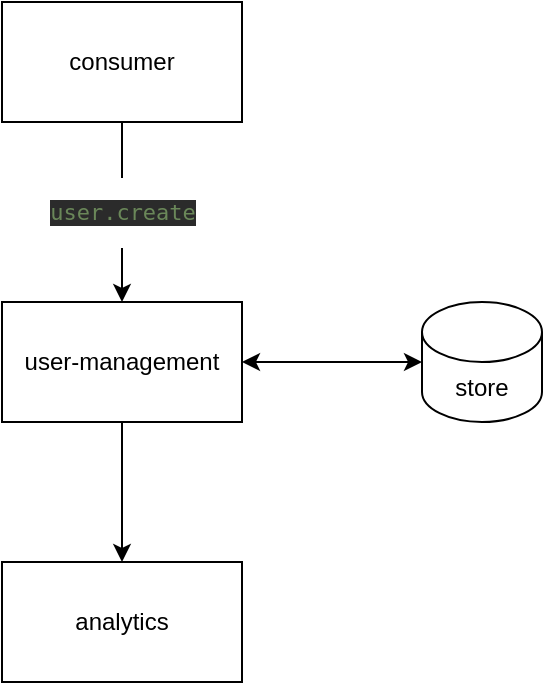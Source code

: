 <mxfile version="15.5.4" type="embed"><diagram id="tcvqI50hOkpznd_bT6fq" name="Page-1"><mxGraphModel dx="906" dy="494" grid="1" gridSize="10" guides="1" tooltips="1" connect="1" arrows="1" fold="1" page="1" pageScale="1" pageWidth="850" pageHeight="1100" math="0" shadow="0"><root><mxCell id="0"/><mxCell id="1" parent="0"/><mxCell id="4" value="&lt;pre style=&quot;background-color: #2b2b2b ; color: #a9b7c6 ; font-family: &amp;#34;jetbrains mono&amp;#34; , monospace ; font-size: 9 8pt&quot;&gt;&lt;span style=&quot;color: #6a8759&quot;&gt;user.create&lt;/span&gt;&lt;/pre&gt;" style="edgeStyle=orthogonalEdgeStyle;rounded=0;orthogonalLoop=1;jettySize=auto;html=1;" parent="1" source="2" target="3" edge="1"><mxGeometry relative="1" as="geometry"/></mxCell><mxCell id="2" value="consumer" style="rounded=0;whiteSpace=wrap;html=1;" parent="1" vertex="1"><mxGeometry x="340" y="60" width="120" height="60" as="geometry"/></mxCell><mxCell id="6" value="" style="edgeStyle=orthogonalEdgeStyle;rounded=0;orthogonalLoop=1;jettySize=auto;html=1;" parent="1" source="3" target="5" edge="1"><mxGeometry relative="1" as="geometry"/></mxCell><mxCell id="8" style="edgeStyle=orthogonalEdgeStyle;rounded=0;orthogonalLoop=1;jettySize=auto;html=1;entryX=0;entryY=0.5;entryDx=0;entryDy=0;entryPerimeter=0;startArrow=classic;startFill=1;" edge="1" parent="1" source="3" target="7"><mxGeometry relative="1" as="geometry"/></mxCell><mxCell id="3" value="user-management" style="rounded=0;whiteSpace=wrap;html=1;" parent="1" vertex="1"><mxGeometry x="340" y="210" width="120" height="60" as="geometry"/></mxCell><mxCell id="5" value="analytics" style="rounded=0;whiteSpace=wrap;html=1;" parent="1" vertex="1"><mxGeometry x="340" y="340" width="120" height="60" as="geometry"/></mxCell><mxCell id="7" value="store" style="shape=cylinder3;whiteSpace=wrap;html=1;boundedLbl=1;backgroundOutline=1;size=15;" vertex="1" parent="1"><mxGeometry x="550" y="210" width="60" height="60" as="geometry"/></mxCell></root></mxGraphModel></diagram></mxfile>